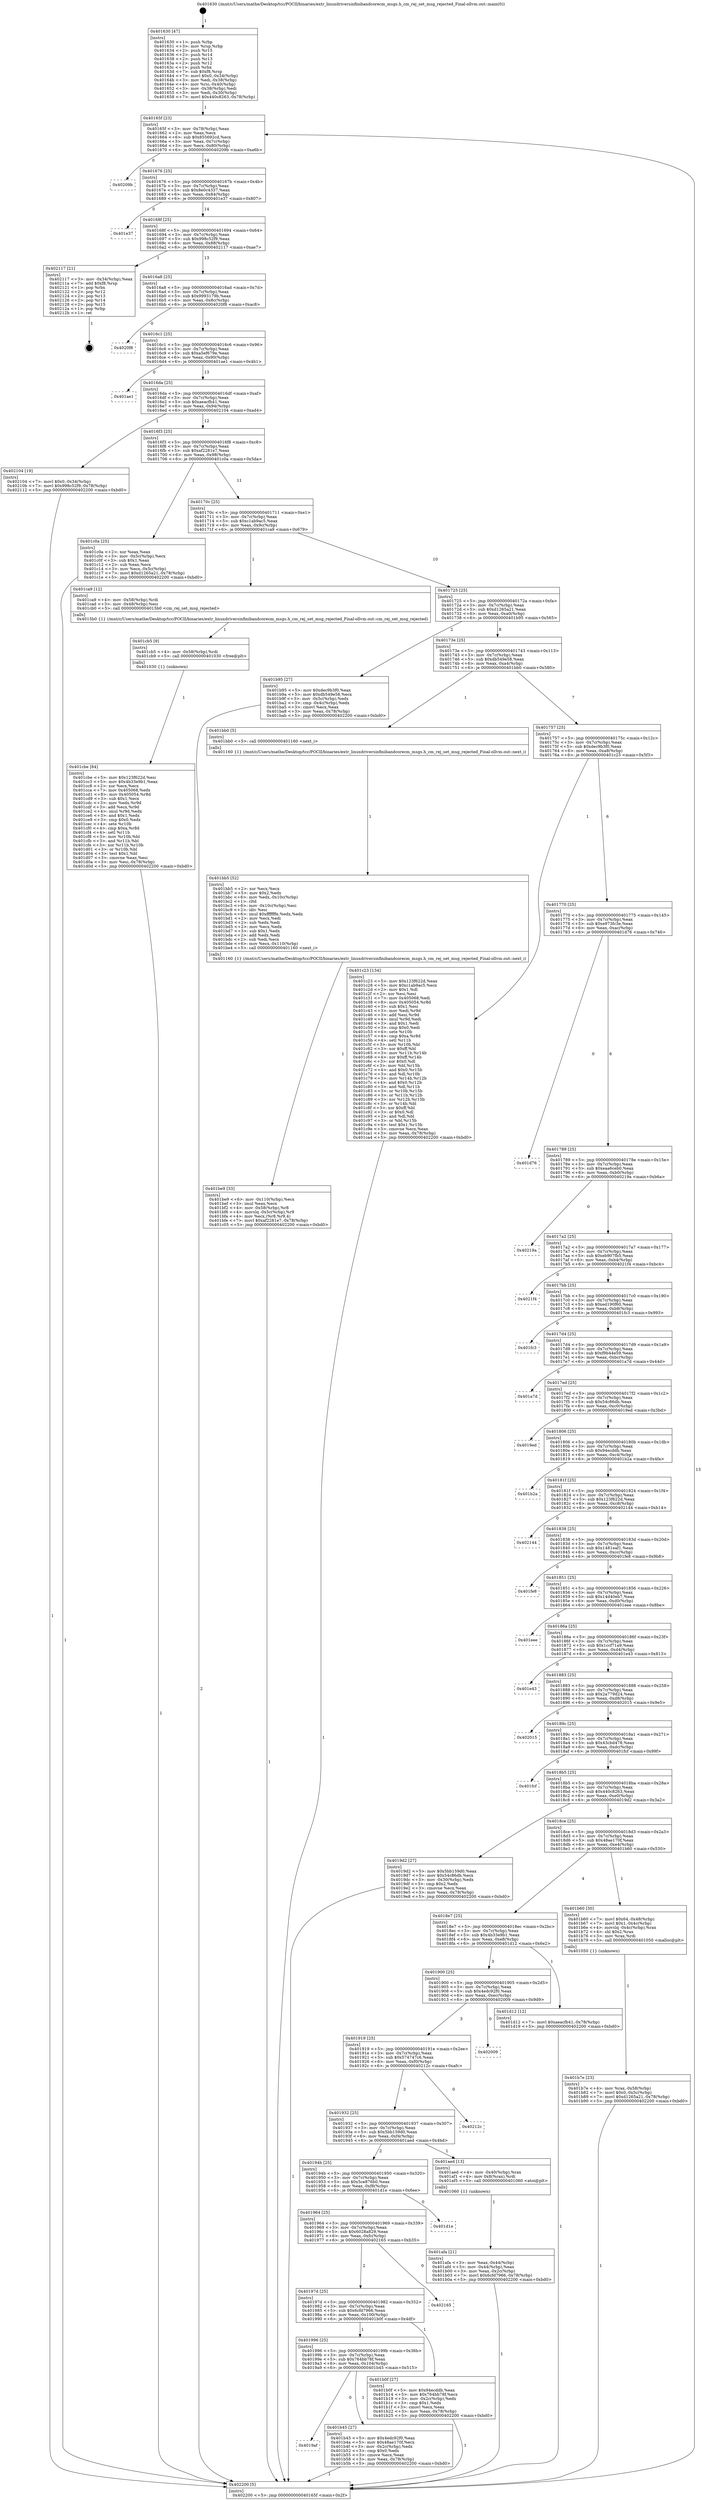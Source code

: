 digraph "0x401630" {
  label = "0x401630 (/mnt/c/Users/mathe/Desktop/tcc/POCII/binaries/extr_linuxdriversinfinibandcorecm_msgs.h_cm_rej_set_msg_rejected_Final-ollvm.out::main(0))"
  labelloc = "t"
  node[shape=record]

  Entry [label="",width=0.3,height=0.3,shape=circle,fillcolor=black,style=filled]
  "0x40165f" [label="{
     0x40165f [23]\l
     | [instrs]\l
     &nbsp;&nbsp;0x40165f \<+3\>: mov -0x78(%rbp),%eax\l
     &nbsp;&nbsp;0x401662 \<+2\>: mov %eax,%ecx\l
     &nbsp;&nbsp;0x401664 \<+6\>: sub $0x855692cd,%ecx\l
     &nbsp;&nbsp;0x40166a \<+3\>: mov %eax,-0x7c(%rbp)\l
     &nbsp;&nbsp;0x40166d \<+3\>: mov %ecx,-0x80(%rbp)\l
     &nbsp;&nbsp;0x401670 \<+6\>: je 000000000040209b \<main+0xa6b\>\l
  }"]
  "0x40209b" [label="{
     0x40209b\l
  }", style=dashed]
  "0x401676" [label="{
     0x401676 [25]\l
     | [instrs]\l
     &nbsp;&nbsp;0x401676 \<+5\>: jmp 000000000040167b \<main+0x4b\>\l
     &nbsp;&nbsp;0x40167b \<+3\>: mov -0x7c(%rbp),%eax\l
     &nbsp;&nbsp;0x40167e \<+5\>: sub $0x8e0c4337,%eax\l
     &nbsp;&nbsp;0x401683 \<+6\>: mov %eax,-0x84(%rbp)\l
     &nbsp;&nbsp;0x401689 \<+6\>: je 0000000000401e37 \<main+0x807\>\l
  }"]
  Exit [label="",width=0.3,height=0.3,shape=circle,fillcolor=black,style=filled,peripheries=2]
  "0x401e37" [label="{
     0x401e37\l
  }", style=dashed]
  "0x40168f" [label="{
     0x40168f [25]\l
     | [instrs]\l
     &nbsp;&nbsp;0x40168f \<+5\>: jmp 0000000000401694 \<main+0x64\>\l
     &nbsp;&nbsp;0x401694 \<+3\>: mov -0x7c(%rbp),%eax\l
     &nbsp;&nbsp;0x401697 \<+5\>: sub $0x998c52f9,%eax\l
     &nbsp;&nbsp;0x40169c \<+6\>: mov %eax,-0x88(%rbp)\l
     &nbsp;&nbsp;0x4016a2 \<+6\>: je 0000000000402117 \<main+0xae7\>\l
  }"]
  "0x401cbe" [label="{
     0x401cbe [84]\l
     | [instrs]\l
     &nbsp;&nbsp;0x401cbe \<+5\>: mov $0x123f622d,%esi\l
     &nbsp;&nbsp;0x401cc3 \<+5\>: mov $0x4b33e9b1,%eax\l
     &nbsp;&nbsp;0x401cc8 \<+2\>: xor %ecx,%ecx\l
     &nbsp;&nbsp;0x401cca \<+7\>: mov 0x405068,%edx\l
     &nbsp;&nbsp;0x401cd1 \<+8\>: mov 0x405054,%r8d\l
     &nbsp;&nbsp;0x401cd9 \<+3\>: sub $0x1,%ecx\l
     &nbsp;&nbsp;0x401cdc \<+3\>: mov %edx,%r9d\l
     &nbsp;&nbsp;0x401cdf \<+3\>: add %ecx,%r9d\l
     &nbsp;&nbsp;0x401ce2 \<+4\>: imul %r9d,%edx\l
     &nbsp;&nbsp;0x401ce6 \<+3\>: and $0x1,%edx\l
     &nbsp;&nbsp;0x401ce9 \<+3\>: cmp $0x0,%edx\l
     &nbsp;&nbsp;0x401cec \<+4\>: sete %r10b\l
     &nbsp;&nbsp;0x401cf0 \<+4\>: cmp $0xa,%r8d\l
     &nbsp;&nbsp;0x401cf4 \<+4\>: setl %r11b\l
     &nbsp;&nbsp;0x401cf8 \<+3\>: mov %r10b,%bl\l
     &nbsp;&nbsp;0x401cfb \<+3\>: and %r11b,%bl\l
     &nbsp;&nbsp;0x401cfe \<+3\>: xor %r11b,%r10b\l
     &nbsp;&nbsp;0x401d01 \<+3\>: or %r10b,%bl\l
     &nbsp;&nbsp;0x401d04 \<+3\>: test $0x1,%bl\l
     &nbsp;&nbsp;0x401d07 \<+3\>: cmovne %eax,%esi\l
     &nbsp;&nbsp;0x401d0a \<+3\>: mov %esi,-0x78(%rbp)\l
     &nbsp;&nbsp;0x401d0d \<+5\>: jmp 0000000000402200 \<main+0xbd0\>\l
  }"]
  "0x402117" [label="{
     0x402117 [21]\l
     | [instrs]\l
     &nbsp;&nbsp;0x402117 \<+3\>: mov -0x34(%rbp),%eax\l
     &nbsp;&nbsp;0x40211a \<+7\>: add $0xf8,%rsp\l
     &nbsp;&nbsp;0x402121 \<+1\>: pop %rbx\l
     &nbsp;&nbsp;0x402122 \<+2\>: pop %r12\l
     &nbsp;&nbsp;0x402124 \<+2\>: pop %r13\l
     &nbsp;&nbsp;0x402126 \<+2\>: pop %r14\l
     &nbsp;&nbsp;0x402128 \<+2\>: pop %r15\l
     &nbsp;&nbsp;0x40212a \<+1\>: pop %rbp\l
     &nbsp;&nbsp;0x40212b \<+1\>: ret\l
  }"]
  "0x4016a8" [label="{
     0x4016a8 [25]\l
     | [instrs]\l
     &nbsp;&nbsp;0x4016a8 \<+5\>: jmp 00000000004016ad \<main+0x7d\>\l
     &nbsp;&nbsp;0x4016ad \<+3\>: mov -0x7c(%rbp),%eax\l
     &nbsp;&nbsp;0x4016b0 \<+5\>: sub $0x9993179b,%eax\l
     &nbsp;&nbsp;0x4016b5 \<+6\>: mov %eax,-0x8c(%rbp)\l
     &nbsp;&nbsp;0x4016bb \<+6\>: je 00000000004020f8 \<main+0xac8\>\l
  }"]
  "0x401cb5" [label="{
     0x401cb5 [9]\l
     | [instrs]\l
     &nbsp;&nbsp;0x401cb5 \<+4\>: mov -0x58(%rbp),%rdi\l
     &nbsp;&nbsp;0x401cb9 \<+5\>: call 0000000000401030 \<free@plt\>\l
     | [calls]\l
     &nbsp;&nbsp;0x401030 \{1\} (unknown)\l
  }"]
  "0x4020f8" [label="{
     0x4020f8\l
  }", style=dashed]
  "0x4016c1" [label="{
     0x4016c1 [25]\l
     | [instrs]\l
     &nbsp;&nbsp;0x4016c1 \<+5\>: jmp 00000000004016c6 \<main+0x96\>\l
     &nbsp;&nbsp;0x4016c6 \<+3\>: mov -0x7c(%rbp),%eax\l
     &nbsp;&nbsp;0x4016c9 \<+5\>: sub $0xa5ef679e,%eax\l
     &nbsp;&nbsp;0x4016ce \<+6\>: mov %eax,-0x90(%rbp)\l
     &nbsp;&nbsp;0x4016d4 \<+6\>: je 0000000000401ae1 \<main+0x4b1\>\l
  }"]
  "0x401be9" [label="{
     0x401be9 [33]\l
     | [instrs]\l
     &nbsp;&nbsp;0x401be9 \<+6\>: mov -0x110(%rbp),%ecx\l
     &nbsp;&nbsp;0x401bef \<+3\>: imul %eax,%ecx\l
     &nbsp;&nbsp;0x401bf2 \<+4\>: mov -0x58(%rbp),%r8\l
     &nbsp;&nbsp;0x401bf6 \<+4\>: movslq -0x5c(%rbp),%r9\l
     &nbsp;&nbsp;0x401bfa \<+4\>: mov %ecx,(%r8,%r9,4)\l
     &nbsp;&nbsp;0x401bfe \<+7\>: movl $0xaf2281e7,-0x78(%rbp)\l
     &nbsp;&nbsp;0x401c05 \<+5\>: jmp 0000000000402200 \<main+0xbd0\>\l
  }"]
  "0x401ae1" [label="{
     0x401ae1\l
  }", style=dashed]
  "0x4016da" [label="{
     0x4016da [25]\l
     | [instrs]\l
     &nbsp;&nbsp;0x4016da \<+5\>: jmp 00000000004016df \<main+0xaf\>\l
     &nbsp;&nbsp;0x4016df \<+3\>: mov -0x7c(%rbp),%eax\l
     &nbsp;&nbsp;0x4016e2 \<+5\>: sub $0xaeacfb41,%eax\l
     &nbsp;&nbsp;0x4016e7 \<+6\>: mov %eax,-0x94(%rbp)\l
     &nbsp;&nbsp;0x4016ed \<+6\>: je 0000000000402104 \<main+0xad4\>\l
  }"]
  "0x401bb5" [label="{
     0x401bb5 [52]\l
     | [instrs]\l
     &nbsp;&nbsp;0x401bb5 \<+2\>: xor %ecx,%ecx\l
     &nbsp;&nbsp;0x401bb7 \<+5\>: mov $0x2,%edx\l
     &nbsp;&nbsp;0x401bbc \<+6\>: mov %edx,-0x10c(%rbp)\l
     &nbsp;&nbsp;0x401bc2 \<+1\>: cltd\l
     &nbsp;&nbsp;0x401bc3 \<+6\>: mov -0x10c(%rbp),%esi\l
     &nbsp;&nbsp;0x401bc9 \<+2\>: idiv %esi\l
     &nbsp;&nbsp;0x401bcb \<+6\>: imul $0xfffffffe,%edx,%edx\l
     &nbsp;&nbsp;0x401bd1 \<+2\>: mov %ecx,%edi\l
     &nbsp;&nbsp;0x401bd3 \<+2\>: sub %edx,%edi\l
     &nbsp;&nbsp;0x401bd5 \<+2\>: mov %ecx,%edx\l
     &nbsp;&nbsp;0x401bd7 \<+3\>: sub $0x1,%edx\l
     &nbsp;&nbsp;0x401bda \<+2\>: add %edx,%edi\l
     &nbsp;&nbsp;0x401bdc \<+2\>: sub %edi,%ecx\l
     &nbsp;&nbsp;0x401bde \<+6\>: mov %ecx,-0x110(%rbp)\l
     &nbsp;&nbsp;0x401be4 \<+5\>: call 0000000000401160 \<next_i\>\l
     | [calls]\l
     &nbsp;&nbsp;0x401160 \{1\} (/mnt/c/Users/mathe/Desktop/tcc/POCII/binaries/extr_linuxdriversinfinibandcorecm_msgs.h_cm_rej_set_msg_rejected_Final-ollvm.out::next_i)\l
  }"]
  "0x402104" [label="{
     0x402104 [19]\l
     | [instrs]\l
     &nbsp;&nbsp;0x402104 \<+7\>: movl $0x0,-0x34(%rbp)\l
     &nbsp;&nbsp;0x40210b \<+7\>: movl $0x998c52f9,-0x78(%rbp)\l
     &nbsp;&nbsp;0x402112 \<+5\>: jmp 0000000000402200 \<main+0xbd0\>\l
  }"]
  "0x4016f3" [label="{
     0x4016f3 [25]\l
     | [instrs]\l
     &nbsp;&nbsp;0x4016f3 \<+5\>: jmp 00000000004016f8 \<main+0xc8\>\l
     &nbsp;&nbsp;0x4016f8 \<+3\>: mov -0x7c(%rbp),%eax\l
     &nbsp;&nbsp;0x4016fb \<+5\>: sub $0xaf2281e7,%eax\l
     &nbsp;&nbsp;0x401700 \<+6\>: mov %eax,-0x98(%rbp)\l
     &nbsp;&nbsp;0x401706 \<+6\>: je 0000000000401c0a \<main+0x5da\>\l
  }"]
  "0x401b7e" [label="{
     0x401b7e [23]\l
     | [instrs]\l
     &nbsp;&nbsp;0x401b7e \<+4\>: mov %rax,-0x58(%rbp)\l
     &nbsp;&nbsp;0x401b82 \<+7\>: movl $0x0,-0x5c(%rbp)\l
     &nbsp;&nbsp;0x401b89 \<+7\>: movl $0xd1265a21,-0x78(%rbp)\l
     &nbsp;&nbsp;0x401b90 \<+5\>: jmp 0000000000402200 \<main+0xbd0\>\l
  }"]
  "0x401c0a" [label="{
     0x401c0a [25]\l
     | [instrs]\l
     &nbsp;&nbsp;0x401c0a \<+2\>: xor %eax,%eax\l
     &nbsp;&nbsp;0x401c0c \<+3\>: mov -0x5c(%rbp),%ecx\l
     &nbsp;&nbsp;0x401c0f \<+3\>: sub $0x1,%eax\l
     &nbsp;&nbsp;0x401c12 \<+2\>: sub %eax,%ecx\l
     &nbsp;&nbsp;0x401c14 \<+3\>: mov %ecx,-0x5c(%rbp)\l
     &nbsp;&nbsp;0x401c17 \<+7\>: movl $0xd1265a21,-0x78(%rbp)\l
     &nbsp;&nbsp;0x401c1e \<+5\>: jmp 0000000000402200 \<main+0xbd0\>\l
  }"]
  "0x40170c" [label="{
     0x40170c [25]\l
     | [instrs]\l
     &nbsp;&nbsp;0x40170c \<+5\>: jmp 0000000000401711 \<main+0xe1\>\l
     &nbsp;&nbsp;0x401711 \<+3\>: mov -0x7c(%rbp),%eax\l
     &nbsp;&nbsp;0x401714 \<+5\>: sub $0xc1ab9ac5,%eax\l
     &nbsp;&nbsp;0x401719 \<+6\>: mov %eax,-0x9c(%rbp)\l
     &nbsp;&nbsp;0x40171f \<+6\>: je 0000000000401ca9 \<main+0x679\>\l
  }"]
  "0x4019af" [label="{
     0x4019af\l
  }", style=dashed]
  "0x401ca9" [label="{
     0x401ca9 [12]\l
     | [instrs]\l
     &nbsp;&nbsp;0x401ca9 \<+4\>: mov -0x58(%rbp),%rdi\l
     &nbsp;&nbsp;0x401cad \<+3\>: mov -0x48(%rbp),%esi\l
     &nbsp;&nbsp;0x401cb0 \<+5\>: call 00000000004015b0 \<cm_rej_set_msg_rejected\>\l
     | [calls]\l
     &nbsp;&nbsp;0x4015b0 \{1\} (/mnt/c/Users/mathe/Desktop/tcc/POCII/binaries/extr_linuxdriversinfinibandcorecm_msgs.h_cm_rej_set_msg_rejected_Final-ollvm.out::cm_rej_set_msg_rejected)\l
  }"]
  "0x401725" [label="{
     0x401725 [25]\l
     | [instrs]\l
     &nbsp;&nbsp;0x401725 \<+5\>: jmp 000000000040172a \<main+0xfa\>\l
     &nbsp;&nbsp;0x40172a \<+3\>: mov -0x7c(%rbp),%eax\l
     &nbsp;&nbsp;0x40172d \<+5\>: sub $0xd1265a21,%eax\l
     &nbsp;&nbsp;0x401732 \<+6\>: mov %eax,-0xa0(%rbp)\l
     &nbsp;&nbsp;0x401738 \<+6\>: je 0000000000401b95 \<main+0x565\>\l
  }"]
  "0x401b45" [label="{
     0x401b45 [27]\l
     | [instrs]\l
     &nbsp;&nbsp;0x401b45 \<+5\>: mov $0x4edc92f0,%eax\l
     &nbsp;&nbsp;0x401b4a \<+5\>: mov $0x48ae170f,%ecx\l
     &nbsp;&nbsp;0x401b4f \<+3\>: mov -0x2c(%rbp),%edx\l
     &nbsp;&nbsp;0x401b52 \<+3\>: cmp $0x0,%edx\l
     &nbsp;&nbsp;0x401b55 \<+3\>: cmove %ecx,%eax\l
     &nbsp;&nbsp;0x401b58 \<+3\>: mov %eax,-0x78(%rbp)\l
     &nbsp;&nbsp;0x401b5b \<+5\>: jmp 0000000000402200 \<main+0xbd0\>\l
  }"]
  "0x401b95" [label="{
     0x401b95 [27]\l
     | [instrs]\l
     &nbsp;&nbsp;0x401b95 \<+5\>: mov $0xdec9b3f0,%eax\l
     &nbsp;&nbsp;0x401b9a \<+5\>: mov $0xdb549e58,%ecx\l
     &nbsp;&nbsp;0x401b9f \<+3\>: mov -0x5c(%rbp),%edx\l
     &nbsp;&nbsp;0x401ba2 \<+3\>: cmp -0x4c(%rbp),%edx\l
     &nbsp;&nbsp;0x401ba5 \<+3\>: cmovl %ecx,%eax\l
     &nbsp;&nbsp;0x401ba8 \<+3\>: mov %eax,-0x78(%rbp)\l
     &nbsp;&nbsp;0x401bab \<+5\>: jmp 0000000000402200 \<main+0xbd0\>\l
  }"]
  "0x40173e" [label="{
     0x40173e [25]\l
     | [instrs]\l
     &nbsp;&nbsp;0x40173e \<+5\>: jmp 0000000000401743 \<main+0x113\>\l
     &nbsp;&nbsp;0x401743 \<+3\>: mov -0x7c(%rbp),%eax\l
     &nbsp;&nbsp;0x401746 \<+5\>: sub $0xdb549e58,%eax\l
     &nbsp;&nbsp;0x40174b \<+6\>: mov %eax,-0xa4(%rbp)\l
     &nbsp;&nbsp;0x401751 \<+6\>: je 0000000000401bb0 \<main+0x580\>\l
  }"]
  "0x401996" [label="{
     0x401996 [25]\l
     | [instrs]\l
     &nbsp;&nbsp;0x401996 \<+5\>: jmp 000000000040199b \<main+0x36b\>\l
     &nbsp;&nbsp;0x40199b \<+3\>: mov -0x7c(%rbp),%eax\l
     &nbsp;&nbsp;0x40199e \<+5\>: sub $0x764bb78f,%eax\l
     &nbsp;&nbsp;0x4019a3 \<+6\>: mov %eax,-0x104(%rbp)\l
     &nbsp;&nbsp;0x4019a9 \<+6\>: je 0000000000401b45 \<main+0x515\>\l
  }"]
  "0x401bb0" [label="{
     0x401bb0 [5]\l
     | [instrs]\l
     &nbsp;&nbsp;0x401bb0 \<+5\>: call 0000000000401160 \<next_i\>\l
     | [calls]\l
     &nbsp;&nbsp;0x401160 \{1\} (/mnt/c/Users/mathe/Desktop/tcc/POCII/binaries/extr_linuxdriversinfinibandcorecm_msgs.h_cm_rej_set_msg_rejected_Final-ollvm.out::next_i)\l
  }"]
  "0x401757" [label="{
     0x401757 [25]\l
     | [instrs]\l
     &nbsp;&nbsp;0x401757 \<+5\>: jmp 000000000040175c \<main+0x12c\>\l
     &nbsp;&nbsp;0x40175c \<+3\>: mov -0x7c(%rbp),%eax\l
     &nbsp;&nbsp;0x40175f \<+5\>: sub $0xdec9b3f0,%eax\l
     &nbsp;&nbsp;0x401764 \<+6\>: mov %eax,-0xa8(%rbp)\l
     &nbsp;&nbsp;0x40176a \<+6\>: je 0000000000401c23 \<main+0x5f3\>\l
  }"]
  "0x401b0f" [label="{
     0x401b0f [27]\l
     | [instrs]\l
     &nbsp;&nbsp;0x401b0f \<+5\>: mov $0x94ecddb,%eax\l
     &nbsp;&nbsp;0x401b14 \<+5\>: mov $0x764bb78f,%ecx\l
     &nbsp;&nbsp;0x401b19 \<+3\>: mov -0x2c(%rbp),%edx\l
     &nbsp;&nbsp;0x401b1c \<+3\>: cmp $0x1,%edx\l
     &nbsp;&nbsp;0x401b1f \<+3\>: cmovl %ecx,%eax\l
     &nbsp;&nbsp;0x401b22 \<+3\>: mov %eax,-0x78(%rbp)\l
     &nbsp;&nbsp;0x401b25 \<+5\>: jmp 0000000000402200 \<main+0xbd0\>\l
  }"]
  "0x401c23" [label="{
     0x401c23 [134]\l
     | [instrs]\l
     &nbsp;&nbsp;0x401c23 \<+5\>: mov $0x123f622d,%eax\l
     &nbsp;&nbsp;0x401c28 \<+5\>: mov $0xc1ab9ac5,%ecx\l
     &nbsp;&nbsp;0x401c2d \<+2\>: mov $0x1,%dl\l
     &nbsp;&nbsp;0x401c2f \<+2\>: xor %esi,%esi\l
     &nbsp;&nbsp;0x401c31 \<+7\>: mov 0x405068,%edi\l
     &nbsp;&nbsp;0x401c38 \<+8\>: mov 0x405054,%r8d\l
     &nbsp;&nbsp;0x401c40 \<+3\>: sub $0x1,%esi\l
     &nbsp;&nbsp;0x401c43 \<+3\>: mov %edi,%r9d\l
     &nbsp;&nbsp;0x401c46 \<+3\>: add %esi,%r9d\l
     &nbsp;&nbsp;0x401c49 \<+4\>: imul %r9d,%edi\l
     &nbsp;&nbsp;0x401c4d \<+3\>: and $0x1,%edi\l
     &nbsp;&nbsp;0x401c50 \<+3\>: cmp $0x0,%edi\l
     &nbsp;&nbsp;0x401c53 \<+4\>: sete %r10b\l
     &nbsp;&nbsp;0x401c57 \<+4\>: cmp $0xa,%r8d\l
     &nbsp;&nbsp;0x401c5b \<+4\>: setl %r11b\l
     &nbsp;&nbsp;0x401c5f \<+3\>: mov %r10b,%bl\l
     &nbsp;&nbsp;0x401c62 \<+3\>: xor $0xff,%bl\l
     &nbsp;&nbsp;0x401c65 \<+3\>: mov %r11b,%r14b\l
     &nbsp;&nbsp;0x401c68 \<+4\>: xor $0xff,%r14b\l
     &nbsp;&nbsp;0x401c6c \<+3\>: xor $0x0,%dl\l
     &nbsp;&nbsp;0x401c6f \<+3\>: mov %bl,%r15b\l
     &nbsp;&nbsp;0x401c72 \<+4\>: and $0x0,%r15b\l
     &nbsp;&nbsp;0x401c76 \<+3\>: and %dl,%r10b\l
     &nbsp;&nbsp;0x401c79 \<+3\>: mov %r14b,%r12b\l
     &nbsp;&nbsp;0x401c7c \<+4\>: and $0x0,%r12b\l
     &nbsp;&nbsp;0x401c80 \<+3\>: and %dl,%r11b\l
     &nbsp;&nbsp;0x401c83 \<+3\>: or %r10b,%r15b\l
     &nbsp;&nbsp;0x401c86 \<+3\>: or %r11b,%r12b\l
     &nbsp;&nbsp;0x401c89 \<+3\>: xor %r12b,%r15b\l
     &nbsp;&nbsp;0x401c8c \<+3\>: or %r14b,%bl\l
     &nbsp;&nbsp;0x401c8f \<+3\>: xor $0xff,%bl\l
     &nbsp;&nbsp;0x401c92 \<+3\>: or $0x0,%dl\l
     &nbsp;&nbsp;0x401c95 \<+2\>: and %dl,%bl\l
     &nbsp;&nbsp;0x401c97 \<+3\>: or %bl,%r15b\l
     &nbsp;&nbsp;0x401c9a \<+4\>: test $0x1,%r15b\l
     &nbsp;&nbsp;0x401c9e \<+3\>: cmovne %ecx,%eax\l
     &nbsp;&nbsp;0x401ca1 \<+3\>: mov %eax,-0x78(%rbp)\l
     &nbsp;&nbsp;0x401ca4 \<+5\>: jmp 0000000000402200 \<main+0xbd0\>\l
  }"]
  "0x401770" [label="{
     0x401770 [25]\l
     | [instrs]\l
     &nbsp;&nbsp;0x401770 \<+5\>: jmp 0000000000401775 \<main+0x145\>\l
     &nbsp;&nbsp;0x401775 \<+3\>: mov -0x7c(%rbp),%eax\l
     &nbsp;&nbsp;0x401778 \<+5\>: sub $0xe973fc3e,%eax\l
     &nbsp;&nbsp;0x40177d \<+6\>: mov %eax,-0xac(%rbp)\l
     &nbsp;&nbsp;0x401783 \<+6\>: je 0000000000401d76 \<main+0x746\>\l
  }"]
  "0x40197d" [label="{
     0x40197d [25]\l
     | [instrs]\l
     &nbsp;&nbsp;0x40197d \<+5\>: jmp 0000000000401982 \<main+0x352\>\l
     &nbsp;&nbsp;0x401982 \<+3\>: mov -0x7c(%rbp),%eax\l
     &nbsp;&nbsp;0x401985 \<+5\>: sub $0x6cfd7966,%eax\l
     &nbsp;&nbsp;0x40198a \<+6\>: mov %eax,-0x100(%rbp)\l
     &nbsp;&nbsp;0x401990 \<+6\>: je 0000000000401b0f \<main+0x4df\>\l
  }"]
  "0x401d76" [label="{
     0x401d76\l
  }", style=dashed]
  "0x401789" [label="{
     0x401789 [25]\l
     | [instrs]\l
     &nbsp;&nbsp;0x401789 \<+5\>: jmp 000000000040178e \<main+0x15e\>\l
     &nbsp;&nbsp;0x40178e \<+3\>: mov -0x7c(%rbp),%eax\l
     &nbsp;&nbsp;0x401791 \<+5\>: sub $0xeaa6ceb0,%eax\l
     &nbsp;&nbsp;0x401796 \<+6\>: mov %eax,-0xb0(%rbp)\l
     &nbsp;&nbsp;0x40179c \<+6\>: je 000000000040219a \<main+0xb6a\>\l
  }"]
  "0x402165" [label="{
     0x402165\l
  }", style=dashed]
  "0x40219a" [label="{
     0x40219a\l
  }", style=dashed]
  "0x4017a2" [label="{
     0x4017a2 [25]\l
     | [instrs]\l
     &nbsp;&nbsp;0x4017a2 \<+5\>: jmp 00000000004017a7 \<main+0x177\>\l
     &nbsp;&nbsp;0x4017a7 \<+3\>: mov -0x7c(%rbp),%eax\l
     &nbsp;&nbsp;0x4017aa \<+5\>: sub $0xeb907fb5,%eax\l
     &nbsp;&nbsp;0x4017af \<+6\>: mov %eax,-0xb4(%rbp)\l
     &nbsp;&nbsp;0x4017b5 \<+6\>: je 00000000004021f4 \<main+0xbc4\>\l
  }"]
  "0x401964" [label="{
     0x401964 [25]\l
     | [instrs]\l
     &nbsp;&nbsp;0x401964 \<+5\>: jmp 0000000000401969 \<main+0x339\>\l
     &nbsp;&nbsp;0x401969 \<+3\>: mov -0x7c(%rbp),%eax\l
     &nbsp;&nbsp;0x40196c \<+5\>: sub $0x6028a829,%eax\l
     &nbsp;&nbsp;0x401971 \<+6\>: mov %eax,-0xfc(%rbp)\l
     &nbsp;&nbsp;0x401977 \<+6\>: je 0000000000402165 \<main+0xb35\>\l
  }"]
  "0x4021f4" [label="{
     0x4021f4\l
  }", style=dashed]
  "0x4017bb" [label="{
     0x4017bb [25]\l
     | [instrs]\l
     &nbsp;&nbsp;0x4017bb \<+5\>: jmp 00000000004017c0 \<main+0x190\>\l
     &nbsp;&nbsp;0x4017c0 \<+3\>: mov -0x7c(%rbp),%eax\l
     &nbsp;&nbsp;0x4017c3 \<+5\>: sub $0xed190f60,%eax\l
     &nbsp;&nbsp;0x4017c8 \<+6\>: mov %eax,-0xb8(%rbp)\l
     &nbsp;&nbsp;0x4017ce \<+6\>: je 0000000000401fc3 \<main+0x993\>\l
  }"]
  "0x401d1e" [label="{
     0x401d1e\l
  }", style=dashed]
  "0x401fc3" [label="{
     0x401fc3\l
  }", style=dashed]
  "0x4017d4" [label="{
     0x4017d4 [25]\l
     | [instrs]\l
     &nbsp;&nbsp;0x4017d4 \<+5\>: jmp 00000000004017d9 \<main+0x1a9\>\l
     &nbsp;&nbsp;0x4017d9 \<+3\>: mov -0x7c(%rbp),%eax\l
     &nbsp;&nbsp;0x4017dc \<+5\>: sub $0xf9b44e59,%eax\l
     &nbsp;&nbsp;0x4017e1 \<+6\>: mov %eax,-0xbc(%rbp)\l
     &nbsp;&nbsp;0x4017e7 \<+6\>: je 0000000000401a7d \<main+0x44d\>\l
  }"]
  "0x401afa" [label="{
     0x401afa [21]\l
     | [instrs]\l
     &nbsp;&nbsp;0x401afa \<+3\>: mov %eax,-0x44(%rbp)\l
     &nbsp;&nbsp;0x401afd \<+3\>: mov -0x44(%rbp),%eax\l
     &nbsp;&nbsp;0x401b00 \<+3\>: mov %eax,-0x2c(%rbp)\l
     &nbsp;&nbsp;0x401b03 \<+7\>: movl $0x6cfd7966,-0x78(%rbp)\l
     &nbsp;&nbsp;0x401b0a \<+5\>: jmp 0000000000402200 \<main+0xbd0\>\l
  }"]
  "0x401a7d" [label="{
     0x401a7d\l
  }", style=dashed]
  "0x4017ed" [label="{
     0x4017ed [25]\l
     | [instrs]\l
     &nbsp;&nbsp;0x4017ed \<+5\>: jmp 00000000004017f2 \<main+0x1c2\>\l
     &nbsp;&nbsp;0x4017f2 \<+3\>: mov -0x7c(%rbp),%eax\l
     &nbsp;&nbsp;0x4017f5 \<+5\>: sub $0x54c86db,%eax\l
     &nbsp;&nbsp;0x4017fa \<+6\>: mov %eax,-0xc0(%rbp)\l
     &nbsp;&nbsp;0x401800 \<+6\>: je 00000000004019ed \<main+0x3bd\>\l
  }"]
  "0x40194b" [label="{
     0x40194b [25]\l
     | [instrs]\l
     &nbsp;&nbsp;0x40194b \<+5\>: jmp 0000000000401950 \<main+0x320\>\l
     &nbsp;&nbsp;0x401950 \<+3\>: mov -0x7c(%rbp),%eax\l
     &nbsp;&nbsp;0x401953 \<+5\>: sub $0x5ce876b0,%eax\l
     &nbsp;&nbsp;0x401958 \<+6\>: mov %eax,-0xf8(%rbp)\l
     &nbsp;&nbsp;0x40195e \<+6\>: je 0000000000401d1e \<main+0x6ee\>\l
  }"]
  "0x4019ed" [label="{
     0x4019ed\l
  }", style=dashed]
  "0x401806" [label="{
     0x401806 [25]\l
     | [instrs]\l
     &nbsp;&nbsp;0x401806 \<+5\>: jmp 000000000040180b \<main+0x1db\>\l
     &nbsp;&nbsp;0x40180b \<+3\>: mov -0x7c(%rbp),%eax\l
     &nbsp;&nbsp;0x40180e \<+5\>: sub $0x94ecddb,%eax\l
     &nbsp;&nbsp;0x401813 \<+6\>: mov %eax,-0xc4(%rbp)\l
     &nbsp;&nbsp;0x401819 \<+6\>: je 0000000000401b2a \<main+0x4fa\>\l
  }"]
  "0x401aed" [label="{
     0x401aed [13]\l
     | [instrs]\l
     &nbsp;&nbsp;0x401aed \<+4\>: mov -0x40(%rbp),%rax\l
     &nbsp;&nbsp;0x401af1 \<+4\>: mov 0x8(%rax),%rdi\l
     &nbsp;&nbsp;0x401af5 \<+5\>: call 0000000000401060 \<atoi@plt\>\l
     | [calls]\l
     &nbsp;&nbsp;0x401060 \{1\} (unknown)\l
  }"]
  "0x401b2a" [label="{
     0x401b2a\l
  }", style=dashed]
  "0x40181f" [label="{
     0x40181f [25]\l
     | [instrs]\l
     &nbsp;&nbsp;0x40181f \<+5\>: jmp 0000000000401824 \<main+0x1f4\>\l
     &nbsp;&nbsp;0x401824 \<+3\>: mov -0x7c(%rbp),%eax\l
     &nbsp;&nbsp;0x401827 \<+5\>: sub $0x123f622d,%eax\l
     &nbsp;&nbsp;0x40182c \<+6\>: mov %eax,-0xc8(%rbp)\l
     &nbsp;&nbsp;0x401832 \<+6\>: je 0000000000402144 \<main+0xb14\>\l
  }"]
  "0x401932" [label="{
     0x401932 [25]\l
     | [instrs]\l
     &nbsp;&nbsp;0x401932 \<+5\>: jmp 0000000000401937 \<main+0x307\>\l
     &nbsp;&nbsp;0x401937 \<+3\>: mov -0x7c(%rbp),%eax\l
     &nbsp;&nbsp;0x40193a \<+5\>: sub $0x5bb159d0,%eax\l
     &nbsp;&nbsp;0x40193f \<+6\>: mov %eax,-0xf4(%rbp)\l
     &nbsp;&nbsp;0x401945 \<+6\>: je 0000000000401aed \<main+0x4bd\>\l
  }"]
  "0x402144" [label="{
     0x402144\l
  }", style=dashed]
  "0x401838" [label="{
     0x401838 [25]\l
     | [instrs]\l
     &nbsp;&nbsp;0x401838 \<+5\>: jmp 000000000040183d \<main+0x20d\>\l
     &nbsp;&nbsp;0x40183d \<+3\>: mov -0x7c(%rbp),%eax\l
     &nbsp;&nbsp;0x401840 \<+5\>: sub $0x1481eaf1,%eax\l
     &nbsp;&nbsp;0x401845 \<+6\>: mov %eax,-0xcc(%rbp)\l
     &nbsp;&nbsp;0x40184b \<+6\>: je 0000000000401fe8 \<main+0x9b8\>\l
  }"]
  "0x40212c" [label="{
     0x40212c\l
  }", style=dashed]
  "0x401fe8" [label="{
     0x401fe8\l
  }", style=dashed]
  "0x401851" [label="{
     0x401851 [25]\l
     | [instrs]\l
     &nbsp;&nbsp;0x401851 \<+5\>: jmp 0000000000401856 \<main+0x226\>\l
     &nbsp;&nbsp;0x401856 \<+3\>: mov -0x7c(%rbp),%eax\l
     &nbsp;&nbsp;0x401859 \<+5\>: sub $0x14d40eb7,%eax\l
     &nbsp;&nbsp;0x40185e \<+6\>: mov %eax,-0xd0(%rbp)\l
     &nbsp;&nbsp;0x401864 \<+6\>: je 0000000000401eee \<main+0x8be\>\l
  }"]
  "0x401919" [label="{
     0x401919 [25]\l
     | [instrs]\l
     &nbsp;&nbsp;0x401919 \<+5\>: jmp 000000000040191e \<main+0x2ee\>\l
     &nbsp;&nbsp;0x40191e \<+3\>: mov -0x7c(%rbp),%eax\l
     &nbsp;&nbsp;0x401921 \<+5\>: sub $0x574747c6,%eax\l
     &nbsp;&nbsp;0x401926 \<+6\>: mov %eax,-0xf0(%rbp)\l
     &nbsp;&nbsp;0x40192c \<+6\>: je 000000000040212c \<main+0xafc\>\l
  }"]
  "0x401eee" [label="{
     0x401eee\l
  }", style=dashed]
  "0x40186a" [label="{
     0x40186a [25]\l
     | [instrs]\l
     &nbsp;&nbsp;0x40186a \<+5\>: jmp 000000000040186f \<main+0x23f\>\l
     &nbsp;&nbsp;0x40186f \<+3\>: mov -0x7c(%rbp),%eax\l
     &nbsp;&nbsp;0x401872 \<+5\>: sub $0x1ccf71a9,%eax\l
     &nbsp;&nbsp;0x401877 \<+6\>: mov %eax,-0xd4(%rbp)\l
     &nbsp;&nbsp;0x40187d \<+6\>: je 0000000000401e43 \<main+0x813\>\l
  }"]
  "0x402009" [label="{
     0x402009\l
  }", style=dashed]
  "0x401e43" [label="{
     0x401e43\l
  }", style=dashed]
  "0x401883" [label="{
     0x401883 [25]\l
     | [instrs]\l
     &nbsp;&nbsp;0x401883 \<+5\>: jmp 0000000000401888 \<main+0x258\>\l
     &nbsp;&nbsp;0x401888 \<+3\>: mov -0x7c(%rbp),%eax\l
     &nbsp;&nbsp;0x40188b \<+5\>: sub $0x2a779d24,%eax\l
     &nbsp;&nbsp;0x401890 \<+6\>: mov %eax,-0xd8(%rbp)\l
     &nbsp;&nbsp;0x401896 \<+6\>: je 0000000000402015 \<main+0x9e5\>\l
  }"]
  "0x401900" [label="{
     0x401900 [25]\l
     | [instrs]\l
     &nbsp;&nbsp;0x401900 \<+5\>: jmp 0000000000401905 \<main+0x2d5\>\l
     &nbsp;&nbsp;0x401905 \<+3\>: mov -0x7c(%rbp),%eax\l
     &nbsp;&nbsp;0x401908 \<+5\>: sub $0x4edc92f0,%eax\l
     &nbsp;&nbsp;0x40190d \<+6\>: mov %eax,-0xec(%rbp)\l
     &nbsp;&nbsp;0x401913 \<+6\>: je 0000000000402009 \<main+0x9d9\>\l
  }"]
  "0x402015" [label="{
     0x402015\l
  }", style=dashed]
  "0x40189c" [label="{
     0x40189c [25]\l
     | [instrs]\l
     &nbsp;&nbsp;0x40189c \<+5\>: jmp 00000000004018a1 \<main+0x271\>\l
     &nbsp;&nbsp;0x4018a1 \<+3\>: mov -0x7c(%rbp),%eax\l
     &nbsp;&nbsp;0x4018a4 \<+5\>: sub $0x43cbd478,%eax\l
     &nbsp;&nbsp;0x4018a9 \<+6\>: mov %eax,-0xdc(%rbp)\l
     &nbsp;&nbsp;0x4018af \<+6\>: je 0000000000401fcf \<main+0x99f\>\l
  }"]
  "0x401d12" [label="{
     0x401d12 [12]\l
     | [instrs]\l
     &nbsp;&nbsp;0x401d12 \<+7\>: movl $0xaeacfb41,-0x78(%rbp)\l
     &nbsp;&nbsp;0x401d19 \<+5\>: jmp 0000000000402200 \<main+0xbd0\>\l
  }"]
  "0x401fcf" [label="{
     0x401fcf\l
  }", style=dashed]
  "0x4018b5" [label="{
     0x4018b5 [25]\l
     | [instrs]\l
     &nbsp;&nbsp;0x4018b5 \<+5\>: jmp 00000000004018ba \<main+0x28a\>\l
     &nbsp;&nbsp;0x4018ba \<+3\>: mov -0x7c(%rbp),%eax\l
     &nbsp;&nbsp;0x4018bd \<+5\>: sub $0x440c8263,%eax\l
     &nbsp;&nbsp;0x4018c2 \<+6\>: mov %eax,-0xe0(%rbp)\l
     &nbsp;&nbsp;0x4018c8 \<+6\>: je 00000000004019d2 \<main+0x3a2\>\l
  }"]
  "0x4018e7" [label="{
     0x4018e7 [25]\l
     | [instrs]\l
     &nbsp;&nbsp;0x4018e7 \<+5\>: jmp 00000000004018ec \<main+0x2bc\>\l
     &nbsp;&nbsp;0x4018ec \<+3\>: mov -0x7c(%rbp),%eax\l
     &nbsp;&nbsp;0x4018ef \<+5\>: sub $0x4b33e9b1,%eax\l
     &nbsp;&nbsp;0x4018f4 \<+6\>: mov %eax,-0xe8(%rbp)\l
     &nbsp;&nbsp;0x4018fa \<+6\>: je 0000000000401d12 \<main+0x6e2\>\l
  }"]
  "0x4019d2" [label="{
     0x4019d2 [27]\l
     | [instrs]\l
     &nbsp;&nbsp;0x4019d2 \<+5\>: mov $0x5bb159d0,%eax\l
     &nbsp;&nbsp;0x4019d7 \<+5\>: mov $0x54c86db,%ecx\l
     &nbsp;&nbsp;0x4019dc \<+3\>: mov -0x30(%rbp),%edx\l
     &nbsp;&nbsp;0x4019df \<+3\>: cmp $0x2,%edx\l
     &nbsp;&nbsp;0x4019e2 \<+3\>: cmovne %ecx,%eax\l
     &nbsp;&nbsp;0x4019e5 \<+3\>: mov %eax,-0x78(%rbp)\l
     &nbsp;&nbsp;0x4019e8 \<+5\>: jmp 0000000000402200 \<main+0xbd0\>\l
  }"]
  "0x4018ce" [label="{
     0x4018ce [25]\l
     | [instrs]\l
     &nbsp;&nbsp;0x4018ce \<+5\>: jmp 00000000004018d3 \<main+0x2a3\>\l
     &nbsp;&nbsp;0x4018d3 \<+3\>: mov -0x7c(%rbp),%eax\l
     &nbsp;&nbsp;0x4018d6 \<+5\>: sub $0x48ae170f,%eax\l
     &nbsp;&nbsp;0x4018db \<+6\>: mov %eax,-0xe4(%rbp)\l
     &nbsp;&nbsp;0x4018e1 \<+6\>: je 0000000000401b60 \<main+0x530\>\l
  }"]
  "0x402200" [label="{
     0x402200 [5]\l
     | [instrs]\l
     &nbsp;&nbsp;0x402200 \<+5\>: jmp 000000000040165f \<main+0x2f\>\l
  }"]
  "0x401630" [label="{
     0x401630 [47]\l
     | [instrs]\l
     &nbsp;&nbsp;0x401630 \<+1\>: push %rbp\l
     &nbsp;&nbsp;0x401631 \<+3\>: mov %rsp,%rbp\l
     &nbsp;&nbsp;0x401634 \<+2\>: push %r15\l
     &nbsp;&nbsp;0x401636 \<+2\>: push %r14\l
     &nbsp;&nbsp;0x401638 \<+2\>: push %r13\l
     &nbsp;&nbsp;0x40163a \<+2\>: push %r12\l
     &nbsp;&nbsp;0x40163c \<+1\>: push %rbx\l
     &nbsp;&nbsp;0x40163d \<+7\>: sub $0xf8,%rsp\l
     &nbsp;&nbsp;0x401644 \<+7\>: movl $0x0,-0x34(%rbp)\l
     &nbsp;&nbsp;0x40164b \<+3\>: mov %edi,-0x38(%rbp)\l
     &nbsp;&nbsp;0x40164e \<+4\>: mov %rsi,-0x40(%rbp)\l
     &nbsp;&nbsp;0x401652 \<+3\>: mov -0x38(%rbp),%edi\l
     &nbsp;&nbsp;0x401655 \<+3\>: mov %edi,-0x30(%rbp)\l
     &nbsp;&nbsp;0x401658 \<+7\>: movl $0x440c8263,-0x78(%rbp)\l
  }"]
  "0x401b60" [label="{
     0x401b60 [30]\l
     | [instrs]\l
     &nbsp;&nbsp;0x401b60 \<+7\>: movl $0x64,-0x48(%rbp)\l
     &nbsp;&nbsp;0x401b67 \<+7\>: movl $0x1,-0x4c(%rbp)\l
     &nbsp;&nbsp;0x401b6e \<+4\>: movslq -0x4c(%rbp),%rax\l
     &nbsp;&nbsp;0x401b72 \<+4\>: shl $0x2,%rax\l
     &nbsp;&nbsp;0x401b76 \<+3\>: mov %rax,%rdi\l
     &nbsp;&nbsp;0x401b79 \<+5\>: call 0000000000401050 \<malloc@plt\>\l
     | [calls]\l
     &nbsp;&nbsp;0x401050 \{1\} (unknown)\l
  }"]
  Entry -> "0x401630" [label=" 1"]
  "0x40165f" -> "0x40209b" [label=" 0"]
  "0x40165f" -> "0x401676" [label=" 14"]
  "0x402117" -> Exit [label=" 1"]
  "0x401676" -> "0x401e37" [label=" 0"]
  "0x401676" -> "0x40168f" [label=" 14"]
  "0x402104" -> "0x402200" [label=" 1"]
  "0x40168f" -> "0x402117" [label=" 1"]
  "0x40168f" -> "0x4016a8" [label=" 13"]
  "0x401d12" -> "0x402200" [label=" 1"]
  "0x4016a8" -> "0x4020f8" [label=" 0"]
  "0x4016a8" -> "0x4016c1" [label=" 13"]
  "0x401cbe" -> "0x402200" [label=" 1"]
  "0x4016c1" -> "0x401ae1" [label=" 0"]
  "0x4016c1" -> "0x4016da" [label=" 13"]
  "0x401cb5" -> "0x401cbe" [label=" 1"]
  "0x4016da" -> "0x402104" [label=" 1"]
  "0x4016da" -> "0x4016f3" [label=" 12"]
  "0x401ca9" -> "0x401cb5" [label=" 1"]
  "0x4016f3" -> "0x401c0a" [label=" 1"]
  "0x4016f3" -> "0x40170c" [label=" 11"]
  "0x401c23" -> "0x402200" [label=" 1"]
  "0x40170c" -> "0x401ca9" [label=" 1"]
  "0x40170c" -> "0x401725" [label=" 10"]
  "0x401c0a" -> "0x402200" [label=" 1"]
  "0x401725" -> "0x401b95" [label=" 2"]
  "0x401725" -> "0x40173e" [label=" 8"]
  "0x401be9" -> "0x402200" [label=" 1"]
  "0x40173e" -> "0x401bb0" [label=" 1"]
  "0x40173e" -> "0x401757" [label=" 7"]
  "0x401bb0" -> "0x401bb5" [label=" 1"]
  "0x401757" -> "0x401c23" [label=" 1"]
  "0x401757" -> "0x401770" [label=" 6"]
  "0x401b95" -> "0x402200" [label=" 2"]
  "0x401770" -> "0x401d76" [label=" 0"]
  "0x401770" -> "0x401789" [label=" 6"]
  "0x401b60" -> "0x401b7e" [label=" 1"]
  "0x401789" -> "0x40219a" [label=" 0"]
  "0x401789" -> "0x4017a2" [label=" 6"]
  "0x401b45" -> "0x402200" [label=" 1"]
  "0x4017a2" -> "0x4021f4" [label=" 0"]
  "0x4017a2" -> "0x4017bb" [label=" 6"]
  "0x401996" -> "0x401b45" [label=" 1"]
  "0x4017bb" -> "0x401fc3" [label=" 0"]
  "0x4017bb" -> "0x4017d4" [label=" 6"]
  "0x401bb5" -> "0x401be9" [label=" 1"]
  "0x4017d4" -> "0x401a7d" [label=" 0"]
  "0x4017d4" -> "0x4017ed" [label=" 6"]
  "0x40197d" -> "0x401996" [label=" 1"]
  "0x4017ed" -> "0x4019ed" [label=" 0"]
  "0x4017ed" -> "0x401806" [label=" 6"]
  "0x40197d" -> "0x401b0f" [label=" 1"]
  "0x401806" -> "0x401b2a" [label=" 0"]
  "0x401806" -> "0x40181f" [label=" 6"]
  "0x401b7e" -> "0x402200" [label=" 1"]
  "0x40181f" -> "0x402144" [label=" 0"]
  "0x40181f" -> "0x401838" [label=" 6"]
  "0x401964" -> "0x402165" [label=" 0"]
  "0x401838" -> "0x401fe8" [label=" 0"]
  "0x401838" -> "0x401851" [label=" 6"]
  "0x401996" -> "0x4019af" [label=" 0"]
  "0x401851" -> "0x401eee" [label=" 0"]
  "0x401851" -> "0x40186a" [label=" 6"]
  "0x40194b" -> "0x401d1e" [label=" 0"]
  "0x40186a" -> "0x401e43" [label=" 0"]
  "0x40186a" -> "0x401883" [label=" 6"]
  "0x401b0f" -> "0x402200" [label=" 1"]
  "0x401883" -> "0x402015" [label=" 0"]
  "0x401883" -> "0x40189c" [label=" 6"]
  "0x401aed" -> "0x401afa" [label=" 1"]
  "0x40189c" -> "0x401fcf" [label=" 0"]
  "0x40189c" -> "0x4018b5" [label=" 6"]
  "0x401932" -> "0x40194b" [label=" 2"]
  "0x4018b5" -> "0x4019d2" [label=" 1"]
  "0x4018b5" -> "0x4018ce" [label=" 5"]
  "0x4019d2" -> "0x402200" [label=" 1"]
  "0x401630" -> "0x40165f" [label=" 1"]
  "0x402200" -> "0x40165f" [label=" 13"]
  "0x401964" -> "0x40197d" [label=" 2"]
  "0x4018ce" -> "0x401b60" [label=" 1"]
  "0x4018ce" -> "0x4018e7" [label=" 4"]
  "0x401932" -> "0x401aed" [label=" 1"]
  "0x4018e7" -> "0x401d12" [label=" 1"]
  "0x4018e7" -> "0x401900" [label=" 3"]
  "0x401afa" -> "0x402200" [label=" 1"]
  "0x401900" -> "0x402009" [label=" 0"]
  "0x401900" -> "0x401919" [label=" 3"]
  "0x40194b" -> "0x401964" [label=" 2"]
  "0x401919" -> "0x40212c" [label=" 0"]
  "0x401919" -> "0x401932" [label=" 3"]
}
